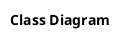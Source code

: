 @startuml

title Class Diagram

@enduml@startuml

class User {
  +int id
  +int name
  +string email
  +string pasword
  +Date dateJoined
  -register()
  -login()
  -logout()
  -updateProfile()
}

class Role {
  +int id
  +string label
}

class Ticket {
  +int id
  +float price
  +string type
}

class TicketPurchase {
  +int id
  +DateTime purchaseTime
  -history()
  -purchase(ticketId)
  -cancel()
}

enum TicketStatus {
  valid
  canceled
}

class Bus {
  +int id
  +string numBus
  +int capacity
}

class LocalisationBus {
  +int id
  +Date localisationDate
  +string longitude
  +string latitude
  -localisation(busId)
}

class Itinerary {
  +int id
  +string departurePt
  +string arrivalPt
}

class Schedule {
  +int id
  +DateTime departureTime
  +DateTime arrivalTime
  -getSchedules()
}

User "0..*" -- "1" Role : Possesses >
TicketPurchase "0..*" -- "1" User : Buys <
TicketPurchase "0..*" -- "1" Ticket : Type of >
TicketPurchase "0..*" -- "1" TicketStatus
TicketPurchase "0..*" -- "1" Schedule : Reserves >
Schedule "0..*" -- "1" Itinerary : Has >
Schedule "0..*" -- "0..1" Bus : Is assigned <
LocalisationBus "0..*" -- "1" Bus : Is located <

@enduml